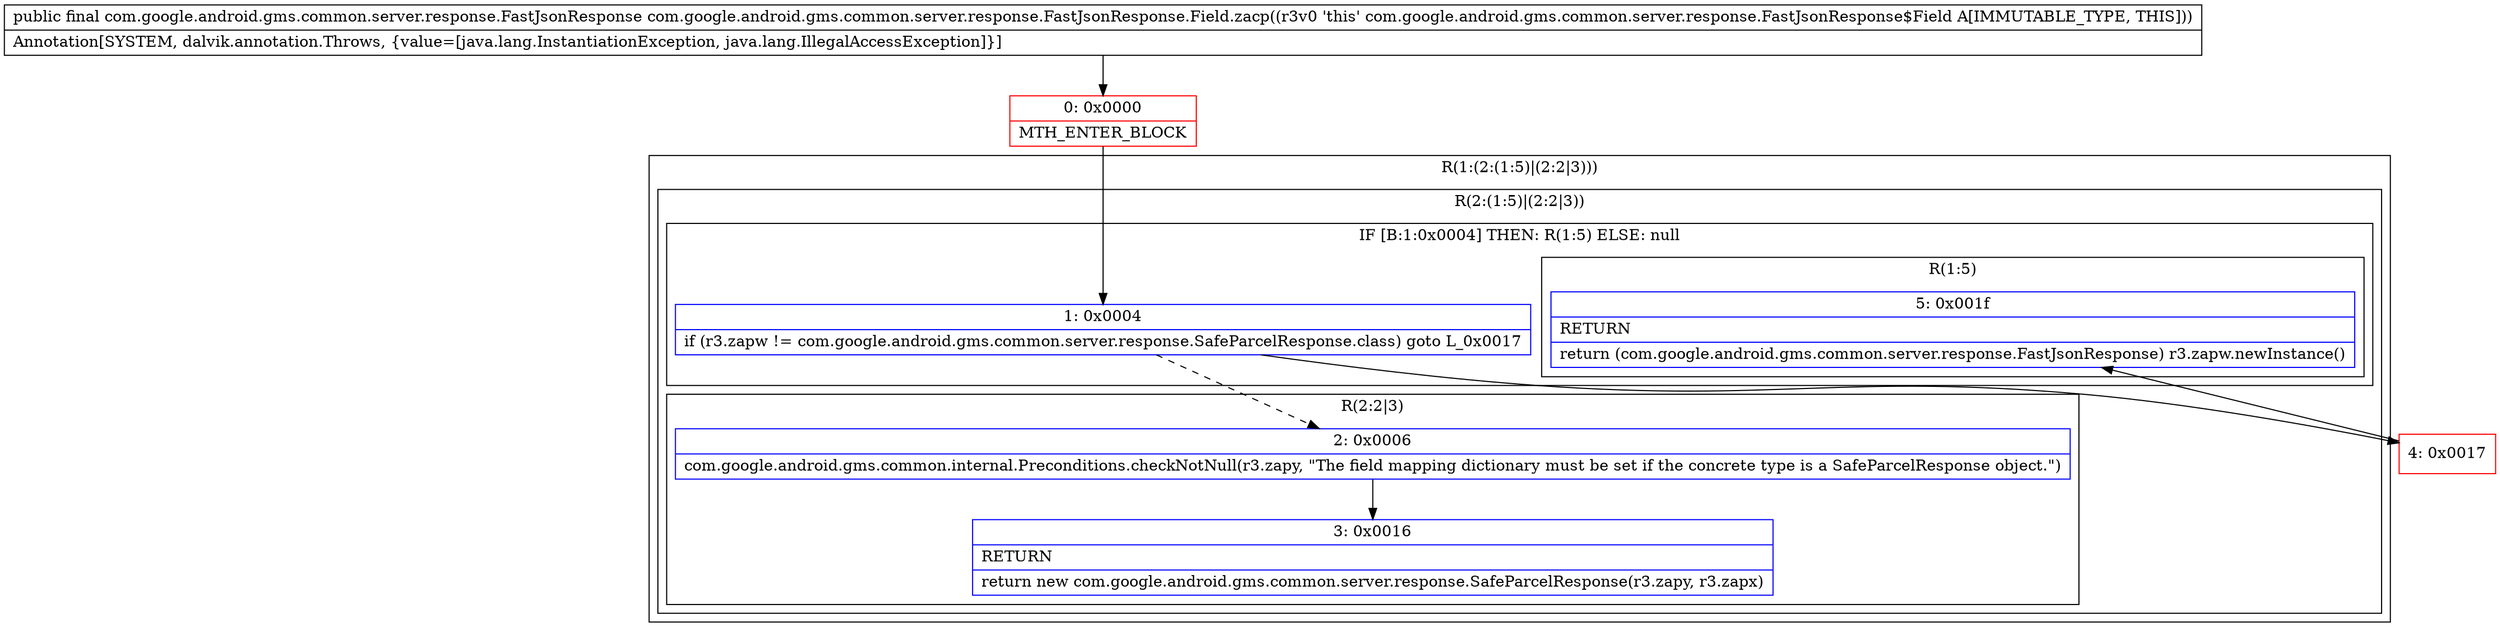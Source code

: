 digraph "CFG forcom.google.android.gms.common.server.response.FastJsonResponse.Field.zacp()Lcom\/google\/android\/gms\/common\/server\/response\/FastJsonResponse;" {
subgraph cluster_Region_1100913019 {
label = "R(1:(2:(1:5)|(2:2|3)))";
node [shape=record,color=blue];
subgraph cluster_Region_356497835 {
label = "R(2:(1:5)|(2:2|3))";
node [shape=record,color=blue];
subgraph cluster_IfRegion_180958623 {
label = "IF [B:1:0x0004] THEN: R(1:5) ELSE: null";
node [shape=record,color=blue];
Node_1 [shape=record,label="{1\:\ 0x0004|if (r3.zapw != com.google.android.gms.common.server.response.SafeParcelResponse.class) goto L_0x0017\l}"];
subgraph cluster_Region_446136588 {
label = "R(1:5)";
node [shape=record,color=blue];
Node_5 [shape=record,label="{5\:\ 0x001f|RETURN\l|return (com.google.android.gms.common.server.response.FastJsonResponse) r3.zapw.newInstance()\l}"];
}
}
subgraph cluster_Region_804750948 {
label = "R(2:2|3)";
node [shape=record,color=blue];
Node_2 [shape=record,label="{2\:\ 0x0006|com.google.android.gms.common.internal.Preconditions.checkNotNull(r3.zapy, \"The field mapping dictionary must be set if the concrete type is a SafeParcelResponse object.\")\l}"];
Node_3 [shape=record,label="{3\:\ 0x0016|RETURN\l|return new com.google.android.gms.common.server.response.SafeParcelResponse(r3.zapy, r3.zapx)\l}"];
}
}
}
Node_0 [shape=record,color=red,label="{0\:\ 0x0000|MTH_ENTER_BLOCK\l}"];
Node_4 [shape=record,color=red,label="{4\:\ 0x0017}"];
MethodNode[shape=record,label="{public final com.google.android.gms.common.server.response.FastJsonResponse com.google.android.gms.common.server.response.FastJsonResponse.Field.zacp((r3v0 'this' com.google.android.gms.common.server.response.FastJsonResponse$Field A[IMMUTABLE_TYPE, THIS]))  | Annotation[SYSTEM, dalvik.annotation.Throws, \{value=[java.lang.InstantiationException, java.lang.IllegalAccessException]\}]\l}"];
MethodNode -> Node_0;
Node_1 -> Node_2[style=dashed];
Node_1 -> Node_4;
Node_2 -> Node_3;
Node_0 -> Node_1;
Node_4 -> Node_5;
}

